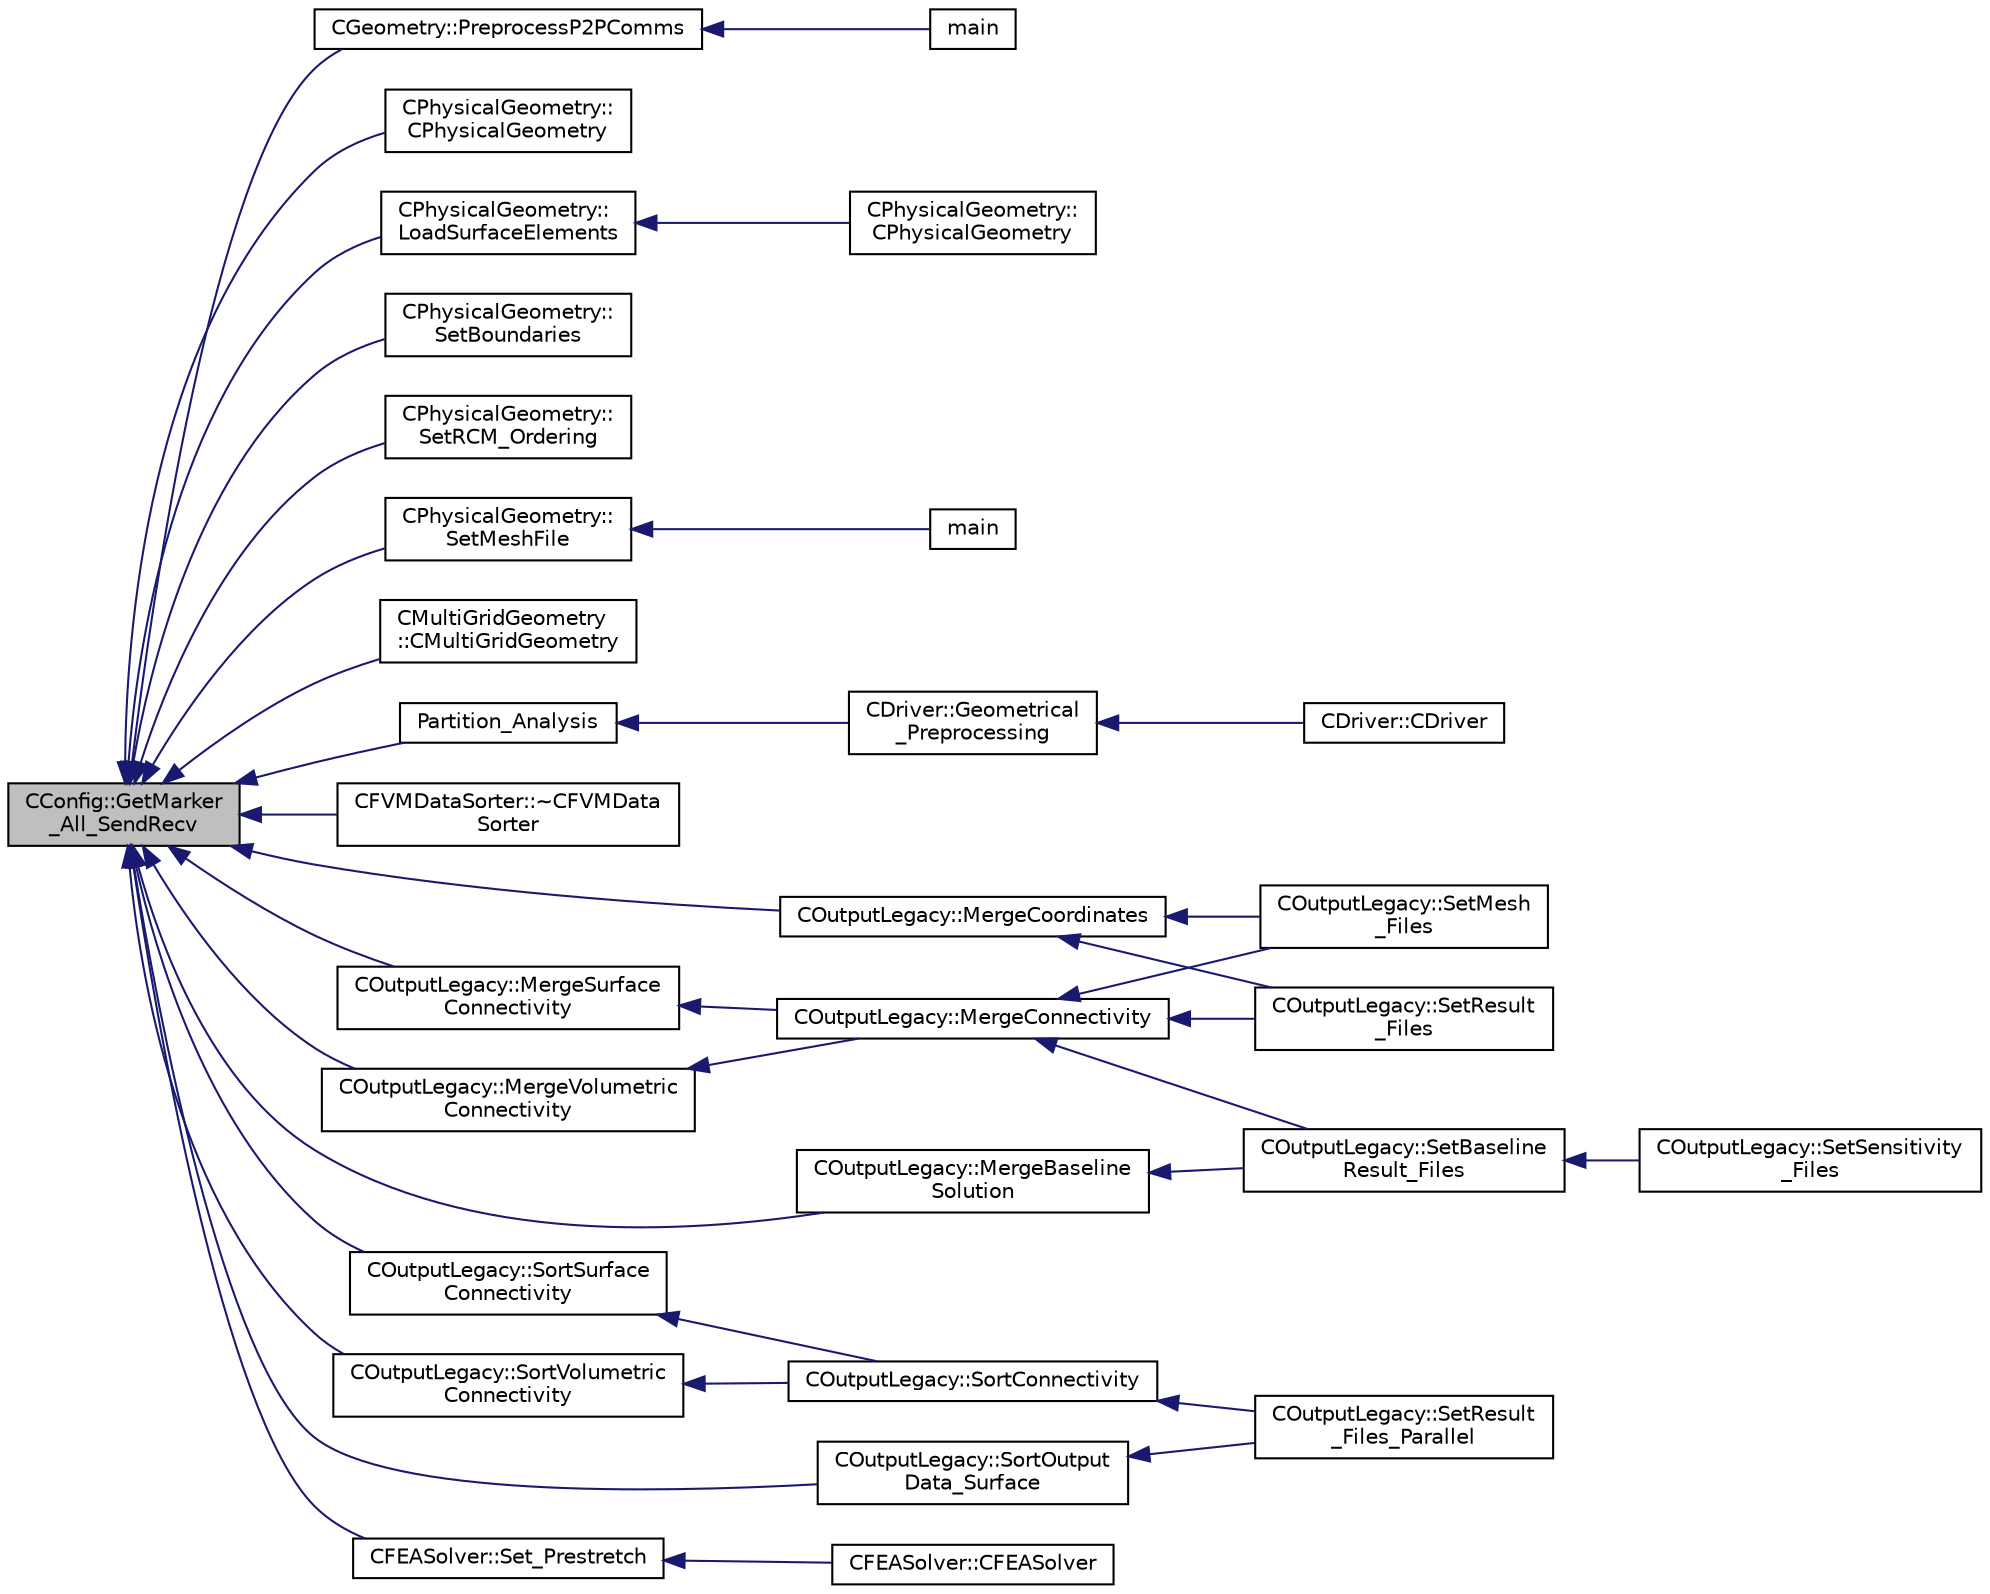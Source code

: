digraph "CConfig::GetMarker_All_SendRecv"
{
  edge [fontname="Helvetica",fontsize="10",labelfontname="Helvetica",labelfontsize="10"];
  node [fontname="Helvetica",fontsize="10",shape=record];
  rankdir="LR";
  Node6778 [label="CConfig::GetMarker\l_All_SendRecv",height=0.2,width=0.4,color="black", fillcolor="grey75", style="filled", fontcolor="black"];
  Node6778 -> Node6779 [dir="back",color="midnightblue",fontsize="10",style="solid",fontname="Helvetica"];
  Node6779 [label="CGeometry::PreprocessP2PComms",height=0.2,width=0.4,color="black", fillcolor="white", style="filled",URL="$class_c_geometry.html#a8275875241decaaa930663926dc15e4d",tooltip="Routine to launch non-blocking recvs only for all periodic communications. Note that this routine is ..."];
  Node6779 -> Node6780 [dir="back",color="midnightblue",fontsize="10",style="solid",fontname="Helvetica"];
  Node6780 [label="main",height=0.2,width=0.4,color="black", fillcolor="white", style="filled",URL="$_s_u2___d_e_f_8cpp.html#a0ddf1224851353fc92bfbff6f499fa97"];
  Node6778 -> Node6781 [dir="back",color="midnightblue",fontsize="10",style="solid",fontname="Helvetica"];
  Node6781 [label="CPhysicalGeometry::\lCPhysicalGeometry",height=0.2,width=0.4,color="black", fillcolor="white", style="filled",URL="$class_c_physical_geometry.html#a075a737b341a64de5463ddd41096692e",tooltip="Reads the geometry of the grid and adjust the boundary conditions with the configuration file..."];
  Node6778 -> Node6782 [dir="back",color="midnightblue",fontsize="10",style="solid",fontname="Helvetica"];
  Node6782 [label="CPhysicalGeometry::\lLoadSurfaceElements",height=0.2,width=0.4,color="black", fillcolor="white", style="filled",URL="$class_c_physical_geometry.html#ae8bc780573f7358809e4556f75a3f5de",tooltip="Load the local surface elements after partitioning (owned and ghost) into the geometry class objects..."];
  Node6782 -> Node6783 [dir="back",color="midnightblue",fontsize="10",style="solid",fontname="Helvetica"];
  Node6783 [label="CPhysicalGeometry::\lCPhysicalGeometry",height=0.2,width=0.4,color="black", fillcolor="white", style="filled",URL="$class_c_physical_geometry.html#addad3f466423ba9243a396763d442f9a",tooltip="Accepts a geometry container holding a linearly partitioned grid with coloring performed by ParMETIS..."];
  Node6778 -> Node6784 [dir="back",color="midnightblue",fontsize="10",style="solid",fontname="Helvetica"];
  Node6784 [label="CPhysicalGeometry::\lSetBoundaries",height=0.2,width=0.4,color="black", fillcolor="white", style="filled",URL="$class_c_physical_geometry.html#a1350e4d05928db566e3d14fa5dc2587a",tooltip="Set the send receive boundaries of the grid. "];
  Node6778 -> Node6785 [dir="back",color="midnightblue",fontsize="10",style="solid",fontname="Helvetica"];
  Node6785 [label="CPhysicalGeometry::\lSetRCM_Ordering",height=0.2,width=0.4,color="black", fillcolor="white", style="filled",URL="$class_c_physical_geometry.html#a59b1ade2054d7038c71e6febfbd3e89f",tooltip="Set a renumbering using a Reverse Cuthill-McKee Algorithm. "];
  Node6778 -> Node6786 [dir="back",color="midnightblue",fontsize="10",style="solid",fontname="Helvetica"];
  Node6786 [label="CPhysicalGeometry::\lSetMeshFile",height=0.2,width=0.4,color="black", fillcolor="white", style="filled",URL="$class_c_physical_geometry.html#a436fcc206331f2a456624897c1f72556",tooltip="Write the .su2 file. "];
  Node6786 -> Node6787 [dir="back",color="midnightblue",fontsize="10",style="solid",fontname="Helvetica"];
  Node6787 [label="main",height=0.2,width=0.4,color="black", fillcolor="white", style="filled",URL="$_s_u2___m_s_h_8cpp.html#a0ddf1224851353fc92bfbff6f499fa97"];
  Node6778 -> Node6788 [dir="back",color="midnightblue",fontsize="10",style="solid",fontname="Helvetica"];
  Node6788 [label="CMultiGridGeometry\l::CMultiGridGeometry",height=0.2,width=0.4,color="black", fillcolor="white", style="filled",URL="$class_c_multi_grid_geometry.html#aa56934c8f8531c82b306a47b4de9685f",tooltip="Constructor of the class. "];
  Node6778 -> Node6789 [dir="back",color="midnightblue",fontsize="10",style="solid",fontname="Helvetica"];
  Node6789 [label="Partition_Analysis",height=0.2,width=0.4,color="black", fillcolor="white", style="filled",URL="$definition__structure_8cpp.html#a30aa1f3af065c88dc4b96e8227c687b1",tooltip="Performs an analysis of the mesh partitions for distributed memory calculations. "];
  Node6789 -> Node6790 [dir="back",color="midnightblue",fontsize="10",style="solid",fontname="Helvetica"];
  Node6790 [label="CDriver::Geometrical\l_Preprocessing",height=0.2,width=0.4,color="black", fillcolor="white", style="filled",URL="$class_c_driver.html#ad3d55fa299acdb779a7772bcee249004",tooltip="Construction of the edge-based data structure and the multigrid structure. "];
  Node6790 -> Node6791 [dir="back",color="midnightblue",fontsize="10",style="solid",fontname="Helvetica"];
  Node6791 [label="CDriver::CDriver",height=0.2,width=0.4,color="black", fillcolor="white", style="filled",URL="$class_c_driver.html#a3fca4a013a6efa9bbb38fe78a86b5f3d",tooltip="Constructor of the class. "];
  Node6778 -> Node6792 [dir="back",color="midnightblue",fontsize="10",style="solid",fontname="Helvetica"];
  Node6792 [label="CFVMDataSorter::~CFVMData\lSorter",height=0.2,width=0.4,color="black", fillcolor="white", style="filled",URL="$class_c_f_v_m_data_sorter.html#abf2cbe7fffa47abe563d164cc4307395",tooltip="Destructor. "];
  Node6778 -> Node6793 [dir="back",color="midnightblue",fontsize="10",style="solid",fontname="Helvetica"];
  Node6793 [label="COutputLegacy::MergeCoordinates",height=0.2,width=0.4,color="black", fillcolor="white", style="filled",URL="$class_c_output_legacy.html#a3f1c067d23f6aae689001d2417753c89",tooltip="Merge the node coordinates from all processors. "];
  Node6793 -> Node6794 [dir="back",color="midnightblue",fontsize="10",style="solid",fontname="Helvetica"];
  Node6794 [label="COutputLegacy::SetResult\l_Files",height=0.2,width=0.4,color="black", fillcolor="white", style="filled",URL="$class_c_output_legacy.html#aa817439538e8cf82f82acbfa0bf7e735",tooltip="Writes and organizes the all the output files, except the history one, for serial computations..."];
  Node6793 -> Node6795 [dir="back",color="midnightblue",fontsize="10",style="solid",fontname="Helvetica"];
  Node6795 [label="COutputLegacy::SetMesh\l_Files",height=0.2,width=0.4,color="black", fillcolor="white", style="filled",URL="$class_c_output_legacy.html#a9301e0b2ff5e38a8337127ce74c49ac8",tooltip="Writes and organizes the all the output files, except the history one, for serial computations..."];
  Node6778 -> Node6796 [dir="back",color="midnightblue",fontsize="10",style="solid",fontname="Helvetica"];
  Node6796 [label="COutputLegacy::MergeVolumetric\lConnectivity",height=0.2,width=0.4,color="black", fillcolor="white", style="filled",URL="$class_c_output_legacy.html#a39d17bdf99d1d93c84834a4f04527c84",tooltip="Merge the connectivity for a single element type from all processors. "];
  Node6796 -> Node6797 [dir="back",color="midnightblue",fontsize="10",style="solid",fontname="Helvetica"];
  Node6797 [label="COutputLegacy::MergeConnectivity",height=0.2,width=0.4,color="black", fillcolor="white", style="filled",URL="$class_c_output_legacy.html#a1fca7d82115b30a586f40c1d8bdc94d3",tooltip="Merge the geometry into a data structure used for output file writing. "];
  Node6797 -> Node6794 [dir="back",color="midnightblue",fontsize="10",style="solid",fontname="Helvetica"];
  Node6797 -> Node6798 [dir="back",color="midnightblue",fontsize="10",style="solid",fontname="Helvetica"];
  Node6798 [label="COutputLegacy::SetBaseline\lResult_Files",height=0.2,width=0.4,color="black", fillcolor="white", style="filled",URL="$class_c_output_legacy.html#aa494f988736bb5a657fcaf9b8e0c2e85",tooltip="Writes and organizes the all the output files, except the history one, for serial computations..."];
  Node6798 -> Node6799 [dir="back",color="midnightblue",fontsize="10",style="solid",fontname="Helvetica"];
  Node6799 [label="COutputLegacy::SetSensitivity\l_Files",height=0.2,width=0.4,color="black", fillcolor="white", style="filled",URL="$class_c_output_legacy.html#ab6d1b1d7a16dc1538914c2ca98e2fea7",tooltip="Write the sensitivity (including mesh sensitivity) computed with the discrete adjoint method on the s..."];
  Node6797 -> Node6795 [dir="back",color="midnightblue",fontsize="10",style="solid",fontname="Helvetica"];
  Node6778 -> Node6800 [dir="back",color="midnightblue",fontsize="10",style="solid",fontname="Helvetica"];
  Node6800 [label="COutputLegacy::MergeSurface\lConnectivity",height=0.2,width=0.4,color="black", fillcolor="white", style="filled",URL="$class_c_output_legacy.html#a1269e5646bfd84fcc9d0154906a8c558",tooltip="Merge the connectivity for a single element type from all processors. "];
  Node6800 -> Node6797 [dir="back",color="midnightblue",fontsize="10",style="solid",fontname="Helvetica"];
  Node6778 -> Node6801 [dir="back",color="midnightblue",fontsize="10",style="solid",fontname="Helvetica"];
  Node6801 [label="COutputLegacy::MergeBaseline\lSolution",height=0.2,width=0.4,color="black", fillcolor="white", style="filled",URL="$class_c_output_legacy.html#ac379839291d78c2e41636b544584f647",tooltip="Merge the solution into a data structure used for output file writing. "];
  Node6801 -> Node6798 [dir="back",color="midnightblue",fontsize="10",style="solid",fontname="Helvetica"];
  Node6778 -> Node6802 [dir="back",color="midnightblue",fontsize="10",style="solid",fontname="Helvetica"];
  Node6802 [label="COutputLegacy::SortVolumetric\lConnectivity",height=0.2,width=0.4,color="black", fillcolor="white", style="filled",URL="$class_c_output_legacy.html#a6cdafc6802c64729cbf7c8ac73cfff12",tooltip="Sort the connectivity for a single volume element type into a linear partitioning across all processo..."];
  Node6802 -> Node6803 [dir="back",color="midnightblue",fontsize="10",style="solid",fontname="Helvetica"];
  Node6803 [label="COutputLegacy::SortConnectivity",height=0.2,width=0.4,color="black", fillcolor="white", style="filled",URL="$class_c_output_legacy.html#af4fb758e9fa66d19847d369f45fa888c",tooltip="Sort the connectivities (volume and surface) into data structures used for output file writing..."];
  Node6803 -> Node6804 [dir="back",color="midnightblue",fontsize="10",style="solid",fontname="Helvetica"];
  Node6804 [label="COutputLegacy::SetResult\l_Files_Parallel",height=0.2,width=0.4,color="black", fillcolor="white", style="filled",URL="$class_c_output_legacy.html#a9e7832982d8237df4df455b027fd203b",tooltip="Writes and organizes the all the output files, except the history one, for parallel computations..."];
  Node6778 -> Node6805 [dir="back",color="midnightblue",fontsize="10",style="solid",fontname="Helvetica"];
  Node6805 [label="COutputLegacy::SortSurface\lConnectivity",height=0.2,width=0.4,color="black", fillcolor="white", style="filled",URL="$class_c_output_legacy.html#aec9ba1efa4f3a3eb8be0be04f5ca5a60",tooltip="Sort the connectivity for a single surface element type into a linear partitioning across all process..."];
  Node6805 -> Node6803 [dir="back",color="midnightblue",fontsize="10",style="solid",fontname="Helvetica"];
  Node6778 -> Node6806 [dir="back",color="midnightblue",fontsize="10",style="solid",fontname="Helvetica"];
  Node6806 [label="COutputLegacy::SortOutput\lData_Surface",height=0.2,width=0.4,color="black", fillcolor="white", style="filled",URL="$class_c_output_legacy.html#a5c23eeb86aa98254ef9e083a967dd9d3",tooltip="Sort the surface output data for each grid node into a linear partitioning across all processors..."];
  Node6806 -> Node6804 [dir="back",color="midnightblue",fontsize="10",style="solid",fontname="Helvetica"];
  Node6778 -> Node6807 [dir="back",color="midnightblue",fontsize="10",style="solid",fontname="Helvetica"];
  Node6807 [label="CFEASolver::Set_Prestretch",height=0.2,width=0.4,color="black", fillcolor="white", style="filled",URL="$class_c_f_e_a_solver.html#a97415c38a336c1bb03a74a61be0c3568",tooltip="Set a reference geometry for prestretched conditions. "];
  Node6807 -> Node6808 [dir="back",color="midnightblue",fontsize="10",style="solid",fontname="Helvetica"];
  Node6808 [label="CFEASolver::CFEASolver",height=0.2,width=0.4,color="black", fillcolor="white", style="filled",URL="$class_c_f_e_a_solver.html#a1d4c7d17d9c7143d3079fc78fae1599d"];
}

